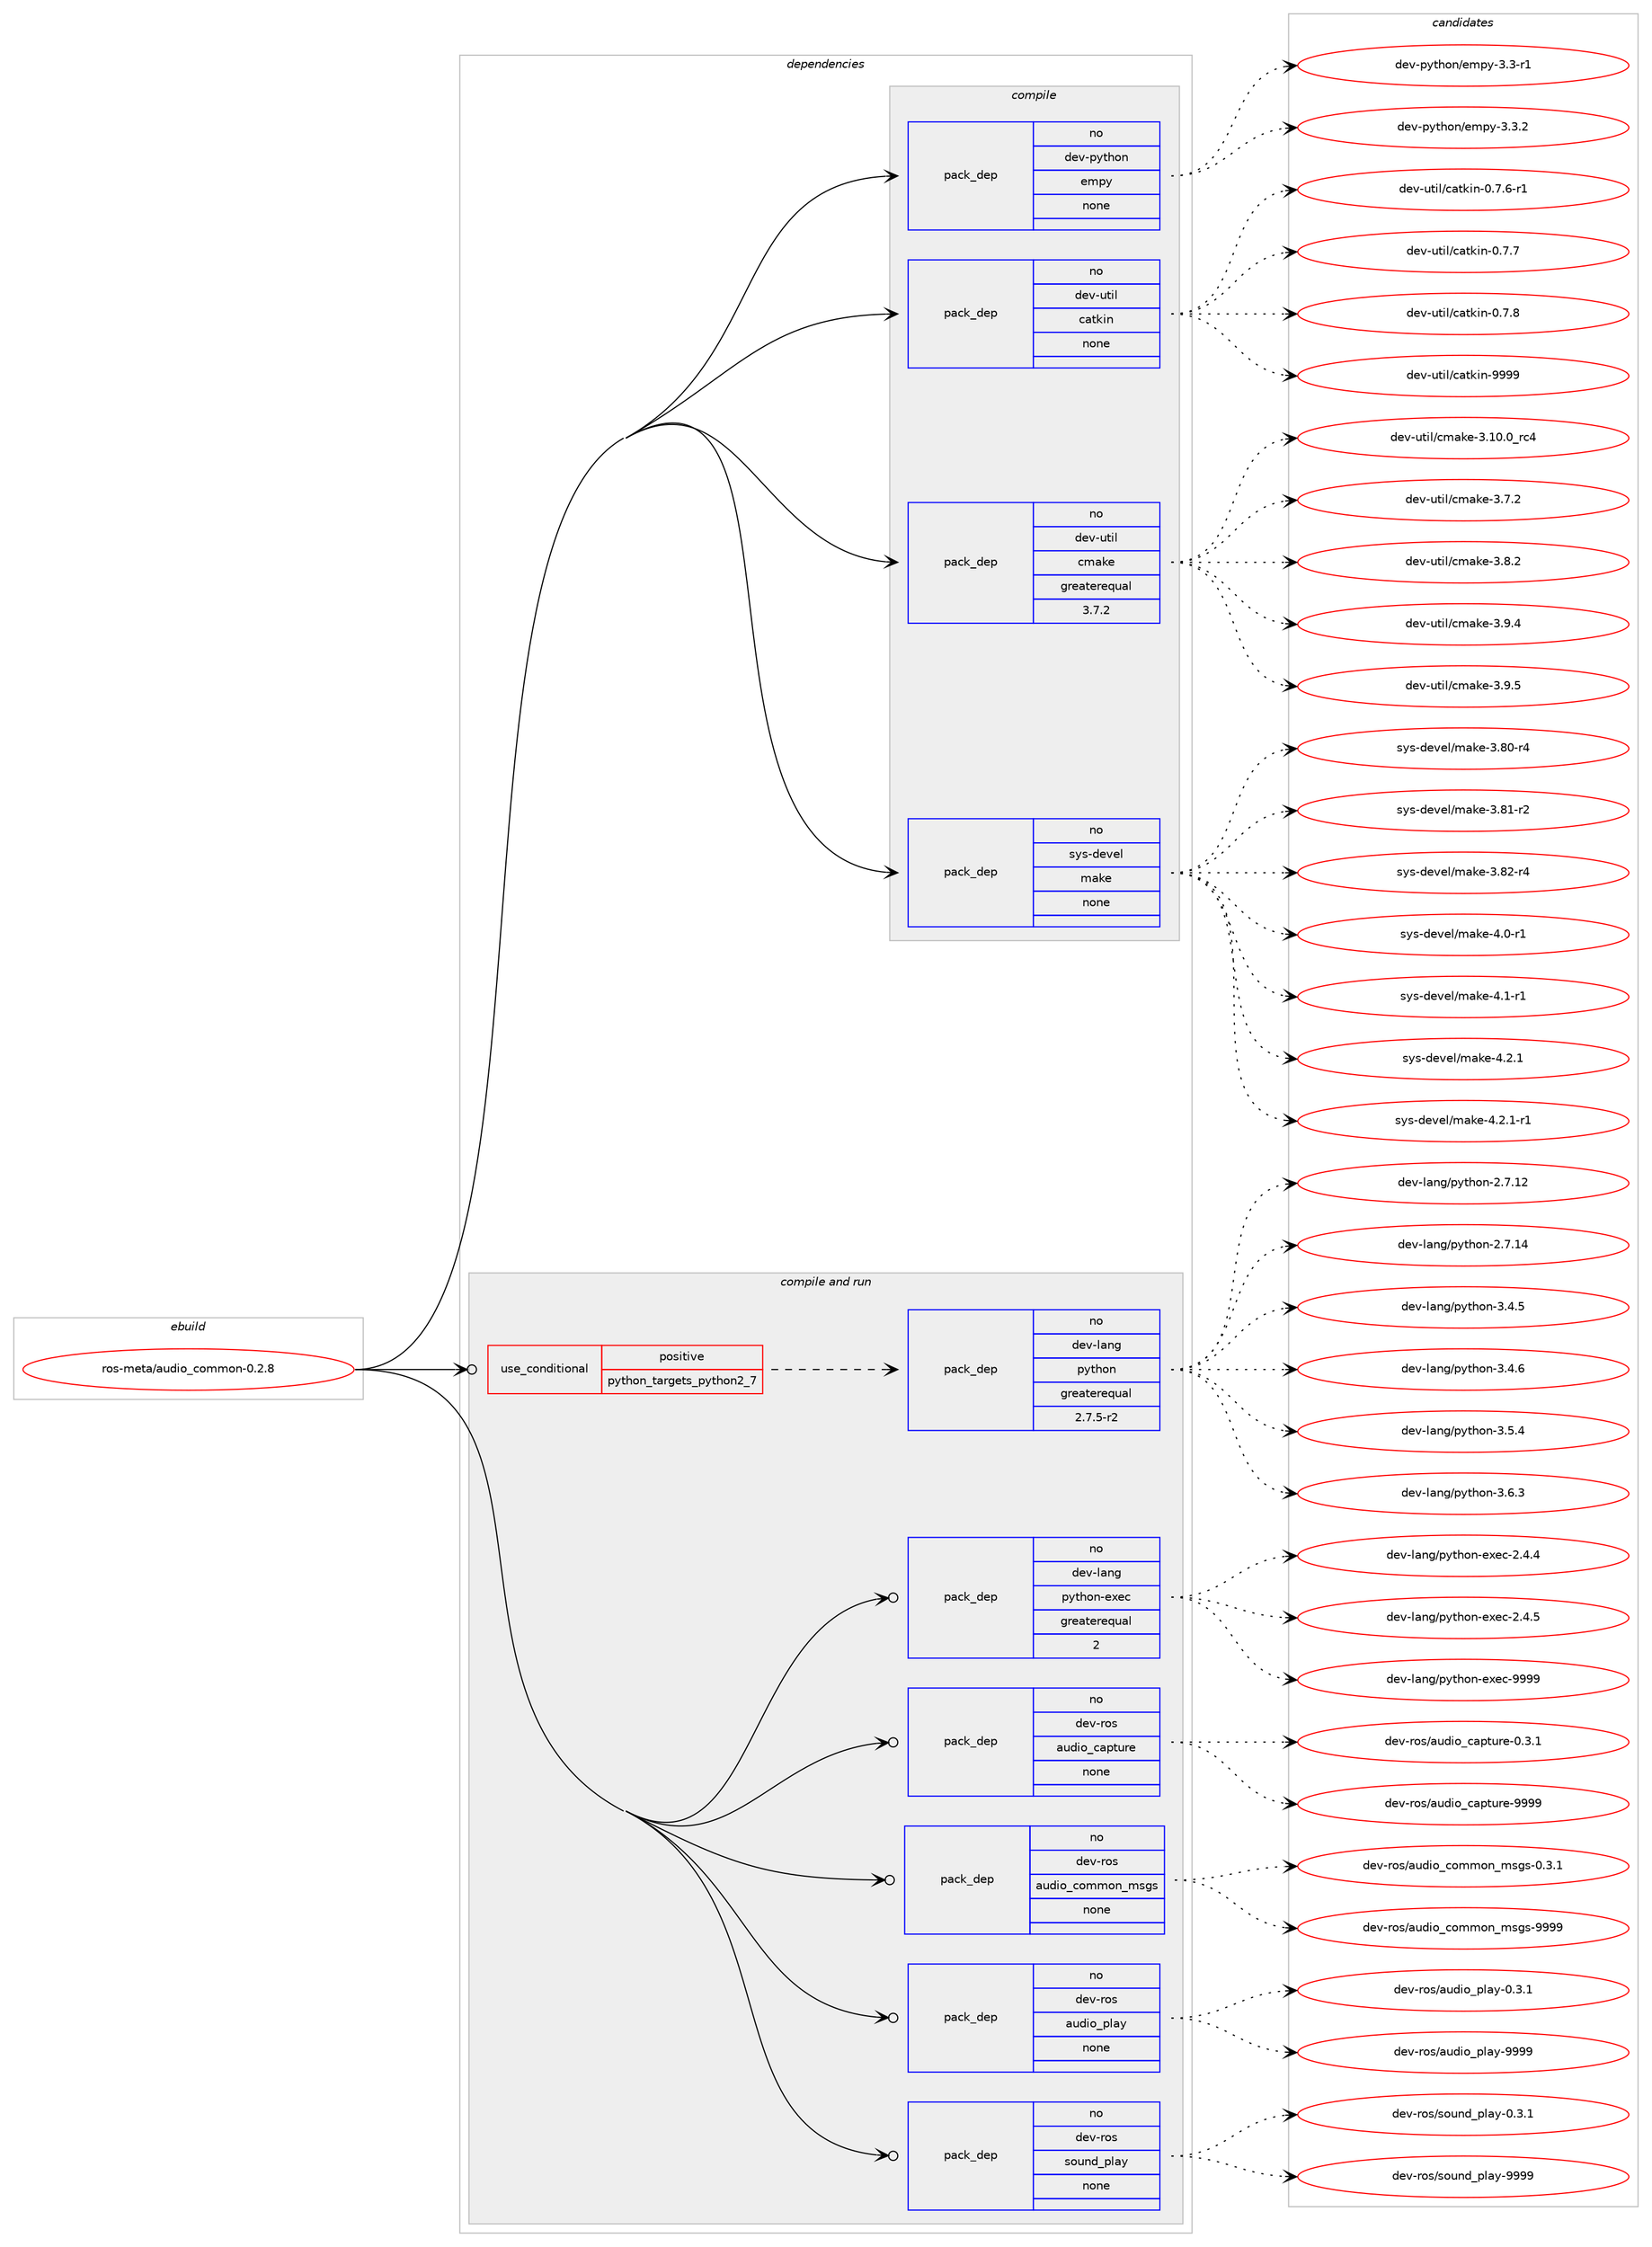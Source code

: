digraph prolog {

# *************
# Graph options
# *************

newrank=true;
concentrate=true;
compound=true;
graph [rankdir=LR,fontname=Helvetica,fontsize=10,ranksep=1.5];#, ranksep=2.5, nodesep=0.2];
edge  [arrowhead=vee];
node  [fontname=Helvetica,fontsize=10];

# **********
# The ebuild
# **********

subgraph cluster_leftcol {
color=gray;
rank=same;
label=<<i>ebuild</i>>;
id [label="ros-meta/audio_common-0.2.8", color=red, width=4, href="../ros-meta/audio_common-0.2.8.svg"];
}

# ****************
# The dependencies
# ****************

subgraph cluster_midcol {
color=gray;
label=<<i>dependencies</i>>;
subgraph cluster_compile {
fillcolor="#eeeeee";
style=filled;
label=<<i>compile</i>>;
subgraph pack324188 {
dependency440746 [label=<<TABLE BORDER="0" CELLBORDER="1" CELLSPACING="0" CELLPADDING="4" WIDTH="220"><TR><TD ROWSPAN="6" CELLPADDING="30">pack_dep</TD></TR><TR><TD WIDTH="110">no</TD></TR><TR><TD>dev-python</TD></TR><TR><TD>empy</TD></TR><TR><TD>none</TD></TR><TR><TD></TD></TR></TABLE>>, shape=none, color=blue];
}
id:e -> dependency440746:w [weight=20,style="solid",arrowhead="vee"];
subgraph pack324189 {
dependency440747 [label=<<TABLE BORDER="0" CELLBORDER="1" CELLSPACING="0" CELLPADDING="4" WIDTH="220"><TR><TD ROWSPAN="6" CELLPADDING="30">pack_dep</TD></TR><TR><TD WIDTH="110">no</TD></TR><TR><TD>dev-util</TD></TR><TR><TD>catkin</TD></TR><TR><TD>none</TD></TR><TR><TD></TD></TR></TABLE>>, shape=none, color=blue];
}
id:e -> dependency440747:w [weight=20,style="solid",arrowhead="vee"];
subgraph pack324190 {
dependency440748 [label=<<TABLE BORDER="0" CELLBORDER="1" CELLSPACING="0" CELLPADDING="4" WIDTH="220"><TR><TD ROWSPAN="6" CELLPADDING="30">pack_dep</TD></TR><TR><TD WIDTH="110">no</TD></TR><TR><TD>dev-util</TD></TR><TR><TD>cmake</TD></TR><TR><TD>greaterequal</TD></TR><TR><TD>3.7.2</TD></TR></TABLE>>, shape=none, color=blue];
}
id:e -> dependency440748:w [weight=20,style="solid",arrowhead="vee"];
subgraph pack324191 {
dependency440749 [label=<<TABLE BORDER="0" CELLBORDER="1" CELLSPACING="0" CELLPADDING="4" WIDTH="220"><TR><TD ROWSPAN="6" CELLPADDING="30">pack_dep</TD></TR><TR><TD WIDTH="110">no</TD></TR><TR><TD>sys-devel</TD></TR><TR><TD>make</TD></TR><TR><TD>none</TD></TR><TR><TD></TD></TR></TABLE>>, shape=none, color=blue];
}
id:e -> dependency440749:w [weight=20,style="solid",arrowhead="vee"];
}
subgraph cluster_compileandrun {
fillcolor="#eeeeee";
style=filled;
label=<<i>compile and run</i>>;
subgraph cond108909 {
dependency440750 [label=<<TABLE BORDER="0" CELLBORDER="1" CELLSPACING="0" CELLPADDING="4"><TR><TD ROWSPAN="3" CELLPADDING="10">use_conditional</TD></TR><TR><TD>positive</TD></TR><TR><TD>python_targets_python2_7</TD></TR></TABLE>>, shape=none, color=red];
subgraph pack324192 {
dependency440751 [label=<<TABLE BORDER="0" CELLBORDER="1" CELLSPACING="0" CELLPADDING="4" WIDTH="220"><TR><TD ROWSPAN="6" CELLPADDING="30">pack_dep</TD></TR><TR><TD WIDTH="110">no</TD></TR><TR><TD>dev-lang</TD></TR><TR><TD>python</TD></TR><TR><TD>greaterequal</TD></TR><TR><TD>2.7.5-r2</TD></TR></TABLE>>, shape=none, color=blue];
}
dependency440750:e -> dependency440751:w [weight=20,style="dashed",arrowhead="vee"];
}
id:e -> dependency440750:w [weight=20,style="solid",arrowhead="odotvee"];
subgraph pack324193 {
dependency440752 [label=<<TABLE BORDER="0" CELLBORDER="1" CELLSPACING="0" CELLPADDING="4" WIDTH="220"><TR><TD ROWSPAN="6" CELLPADDING="30">pack_dep</TD></TR><TR><TD WIDTH="110">no</TD></TR><TR><TD>dev-lang</TD></TR><TR><TD>python-exec</TD></TR><TR><TD>greaterequal</TD></TR><TR><TD>2</TD></TR></TABLE>>, shape=none, color=blue];
}
id:e -> dependency440752:w [weight=20,style="solid",arrowhead="odotvee"];
subgraph pack324194 {
dependency440753 [label=<<TABLE BORDER="0" CELLBORDER="1" CELLSPACING="0" CELLPADDING="4" WIDTH="220"><TR><TD ROWSPAN="6" CELLPADDING="30">pack_dep</TD></TR><TR><TD WIDTH="110">no</TD></TR><TR><TD>dev-ros</TD></TR><TR><TD>audio_capture</TD></TR><TR><TD>none</TD></TR><TR><TD></TD></TR></TABLE>>, shape=none, color=blue];
}
id:e -> dependency440753:w [weight=20,style="solid",arrowhead="odotvee"];
subgraph pack324195 {
dependency440754 [label=<<TABLE BORDER="0" CELLBORDER="1" CELLSPACING="0" CELLPADDING="4" WIDTH="220"><TR><TD ROWSPAN="6" CELLPADDING="30">pack_dep</TD></TR><TR><TD WIDTH="110">no</TD></TR><TR><TD>dev-ros</TD></TR><TR><TD>audio_common_msgs</TD></TR><TR><TD>none</TD></TR><TR><TD></TD></TR></TABLE>>, shape=none, color=blue];
}
id:e -> dependency440754:w [weight=20,style="solid",arrowhead="odotvee"];
subgraph pack324196 {
dependency440755 [label=<<TABLE BORDER="0" CELLBORDER="1" CELLSPACING="0" CELLPADDING="4" WIDTH="220"><TR><TD ROWSPAN="6" CELLPADDING="30">pack_dep</TD></TR><TR><TD WIDTH="110">no</TD></TR><TR><TD>dev-ros</TD></TR><TR><TD>audio_play</TD></TR><TR><TD>none</TD></TR><TR><TD></TD></TR></TABLE>>, shape=none, color=blue];
}
id:e -> dependency440755:w [weight=20,style="solid",arrowhead="odotvee"];
subgraph pack324197 {
dependency440756 [label=<<TABLE BORDER="0" CELLBORDER="1" CELLSPACING="0" CELLPADDING="4" WIDTH="220"><TR><TD ROWSPAN="6" CELLPADDING="30">pack_dep</TD></TR><TR><TD WIDTH="110">no</TD></TR><TR><TD>dev-ros</TD></TR><TR><TD>sound_play</TD></TR><TR><TD>none</TD></TR><TR><TD></TD></TR></TABLE>>, shape=none, color=blue];
}
id:e -> dependency440756:w [weight=20,style="solid",arrowhead="odotvee"];
}
subgraph cluster_run {
fillcolor="#eeeeee";
style=filled;
label=<<i>run</i>>;
}
}

# **************
# The candidates
# **************

subgraph cluster_choices {
rank=same;
color=gray;
label=<<i>candidates</i>>;

subgraph choice324188 {
color=black;
nodesep=1;
choice1001011184511212111610411111047101109112121455146514511449 [label="dev-python/empy-3.3-r1", color=red, width=4,href="../dev-python/empy-3.3-r1.svg"];
choice1001011184511212111610411111047101109112121455146514650 [label="dev-python/empy-3.3.2", color=red, width=4,href="../dev-python/empy-3.3.2.svg"];
dependency440746:e -> choice1001011184511212111610411111047101109112121455146514511449:w [style=dotted,weight="100"];
dependency440746:e -> choice1001011184511212111610411111047101109112121455146514650:w [style=dotted,weight="100"];
}
subgraph choice324189 {
color=black;
nodesep=1;
choice100101118451171161051084799971161071051104548465546544511449 [label="dev-util/catkin-0.7.6-r1", color=red, width=4,href="../dev-util/catkin-0.7.6-r1.svg"];
choice10010111845117116105108479997116107105110454846554655 [label="dev-util/catkin-0.7.7", color=red, width=4,href="../dev-util/catkin-0.7.7.svg"];
choice10010111845117116105108479997116107105110454846554656 [label="dev-util/catkin-0.7.8", color=red, width=4,href="../dev-util/catkin-0.7.8.svg"];
choice100101118451171161051084799971161071051104557575757 [label="dev-util/catkin-9999", color=red, width=4,href="../dev-util/catkin-9999.svg"];
dependency440747:e -> choice100101118451171161051084799971161071051104548465546544511449:w [style=dotted,weight="100"];
dependency440747:e -> choice10010111845117116105108479997116107105110454846554655:w [style=dotted,weight="100"];
dependency440747:e -> choice10010111845117116105108479997116107105110454846554656:w [style=dotted,weight="100"];
dependency440747:e -> choice100101118451171161051084799971161071051104557575757:w [style=dotted,weight="100"];
}
subgraph choice324190 {
color=black;
nodesep=1;
choice1001011184511711610510847991099710710145514649484648951149952 [label="dev-util/cmake-3.10.0_rc4", color=red, width=4,href="../dev-util/cmake-3.10.0_rc4.svg"];
choice10010111845117116105108479910997107101455146554650 [label="dev-util/cmake-3.7.2", color=red, width=4,href="../dev-util/cmake-3.7.2.svg"];
choice10010111845117116105108479910997107101455146564650 [label="dev-util/cmake-3.8.2", color=red, width=4,href="../dev-util/cmake-3.8.2.svg"];
choice10010111845117116105108479910997107101455146574652 [label="dev-util/cmake-3.9.4", color=red, width=4,href="../dev-util/cmake-3.9.4.svg"];
choice10010111845117116105108479910997107101455146574653 [label="dev-util/cmake-3.9.5", color=red, width=4,href="../dev-util/cmake-3.9.5.svg"];
dependency440748:e -> choice1001011184511711610510847991099710710145514649484648951149952:w [style=dotted,weight="100"];
dependency440748:e -> choice10010111845117116105108479910997107101455146554650:w [style=dotted,weight="100"];
dependency440748:e -> choice10010111845117116105108479910997107101455146564650:w [style=dotted,weight="100"];
dependency440748:e -> choice10010111845117116105108479910997107101455146574652:w [style=dotted,weight="100"];
dependency440748:e -> choice10010111845117116105108479910997107101455146574653:w [style=dotted,weight="100"];
}
subgraph choice324191 {
color=black;
nodesep=1;
choice11512111545100101118101108471099710710145514656484511452 [label="sys-devel/make-3.80-r4", color=red, width=4,href="../sys-devel/make-3.80-r4.svg"];
choice11512111545100101118101108471099710710145514656494511450 [label="sys-devel/make-3.81-r2", color=red, width=4,href="../sys-devel/make-3.81-r2.svg"];
choice11512111545100101118101108471099710710145514656504511452 [label="sys-devel/make-3.82-r4", color=red, width=4,href="../sys-devel/make-3.82-r4.svg"];
choice115121115451001011181011084710997107101455246484511449 [label="sys-devel/make-4.0-r1", color=red, width=4,href="../sys-devel/make-4.0-r1.svg"];
choice115121115451001011181011084710997107101455246494511449 [label="sys-devel/make-4.1-r1", color=red, width=4,href="../sys-devel/make-4.1-r1.svg"];
choice115121115451001011181011084710997107101455246504649 [label="sys-devel/make-4.2.1", color=red, width=4,href="../sys-devel/make-4.2.1.svg"];
choice1151211154510010111810110847109971071014552465046494511449 [label="sys-devel/make-4.2.1-r1", color=red, width=4,href="../sys-devel/make-4.2.1-r1.svg"];
dependency440749:e -> choice11512111545100101118101108471099710710145514656484511452:w [style=dotted,weight="100"];
dependency440749:e -> choice11512111545100101118101108471099710710145514656494511450:w [style=dotted,weight="100"];
dependency440749:e -> choice11512111545100101118101108471099710710145514656504511452:w [style=dotted,weight="100"];
dependency440749:e -> choice115121115451001011181011084710997107101455246484511449:w [style=dotted,weight="100"];
dependency440749:e -> choice115121115451001011181011084710997107101455246494511449:w [style=dotted,weight="100"];
dependency440749:e -> choice115121115451001011181011084710997107101455246504649:w [style=dotted,weight="100"];
dependency440749:e -> choice1151211154510010111810110847109971071014552465046494511449:w [style=dotted,weight="100"];
}
subgraph choice324192 {
color=black;
nodesep=1;
choice10010111845108971101034711212111610411111045504655464950 [label="dev-lang/python-2.7.12", color=red, width=4,href="../dev-lang/python-2.7.12.svg"];
choice10010111845108971101034711212111610411111045504655464952 [label="dev-lang/python-2.7.14", color=red, width=4,href="../dev-lang/python-2.7.14.svg"];
choice100101118451089711010347112121116104111110455146524653 [label="dev-lang/python-3.4.5", color=red, width=4,href="../dev-lang/python-3.4.5.svg"];
choice100101118451089711010347112121116104111110455146524654 [label="dev-lang/python-3.4.6", color=red, width=4,href="../dev-lang/python-3.4.6.svg"];
choice100101118451089711010347112121116104111110455146534652 [label="dev-lang/python-3.5.4", color=red, width=4,href="../dev-lang/python-3.5.4.svg"];
choice100101118451089711010347112121116104111110455146544651 [label="dev-lang/python-3.6.3", color=red, width=4,href="../dev-lang/python-3.6.3.svg"];
dependency440751:e -> choice10010111845108971101034711212111610411111045504655464950:w [style=dotted,weight="100"];
dependency440751:e -> choice10010111845108971101034711212111610411111045504655464952:w [style=dotted,weight="100"];
dependency440751:e -> choice100101118451089711010347112121116104111110455146524653:w [style=dotted,weight="100"];
dependency440751:e -> choice100101118451089711010347112121116104111110455146524654:w [style=dotted,weight="100"];
dependency440751:e -> choice100101118451089711010347112121116104111110455146534652:w [style=dotted,weight="100"];
dependency440751:e -> choice100101118451089711010347112121116104111110455146544651:w [style=dotted,weight="100"];
}
subgraph choice324193 {
color=black;
nodesep=1;
choice1001011184510897110103471121211161041111104510112010199455046524652 [label="dev-lang/python-exec-2.4.4", color=red, width=4,href="../dev-lang/python-exec-2.4.4.svg"];
choice1001011184510897110103471121211161041111104510112010199455046524653 [label="dev-lang/python-exec-2.4.5", color=red, width=4,href="../dev-lang/python-exec-2.4.5.svg"];
choice10010111845108971101034711212111610411111045101120101994557575757 [label="dev-lang/python-exec-9999", color=red, width=4,href="../dev-lang/python-exec-9999.svg"];
dependency440752:e -> choice1001011184510897110103471121211161041111104510112010199455046524652:w [style=dotted,weight="100"];
dependency440752:e -> choice1001011184510897110103471121211161041111104510112010199455046524653:w [style=dotted,weight="100"];
dependency440752:e -> choice10010111845108971101034711212111610411111045101120101994557575757:w [style=dotted,weight="100"];
}
subgraph choice324194 {
color=black;
nodesep=1;
choice100101118451141111154797117100105111959997112116117114101454846514649 [label="dev-ros/audio_capture-0.3.1", color=red, width=4,href="../dev-ros/audio_capture-0.3.1.svg"];
choice1001011184511411111547971171001051119599971121161171141014557575757 [label="dev-ros/audio_capture-9999", color=red, width=4,href="../dev-ros/audio_capture-9999.svg"];
dependency440753:e -> choice100101118451141111154797117100105111959997112116117114101454846514649:w [style=dotted,weight="100"];
dependency440753:e -> choice1001011184511411111547971171001051119599971121161171141014557575757:w [style=dotted,weight="100"];
}
subgraph choice324195 {
color=black;
nodesep=1;
choice100101118451141111154797117100105111959911110910911111095109115103115454846514649 [label="dev-ros/audio_common_msgs-0.3.1", color=red, width=4,href="../dev-ros/audio_common_msgs-0.3.1.svg"];
choice1001011184511411111547971171001051119599111109109111110951091151031154557575757 [label="dev-ros/audio_common_msgs-9999", color=red, width=4,href="../dev-ros/audio_common_msgs-9999.svg"];
dependency440754:e -> choice100101118451141111154797117100105111959911110910911111095109115103115454846514649:w [style=dotted,weight="100"];
dependency440754:e -> choice1001011184511411111547971171001051119599111109109111110951091151031154557575757:w [style=dotted,weight="100"];
}
subgraph choice324196 {
color=black;
nodesep=1;
choice1001011184511411111547971171001051119511210897121454846514649 [label="dev-ros/audio_play-0.3.1", color=red, width=4,href="../dev-ros/audio_play-0.3.1.svg"];
choice10010111845114111115479711710010511195112108971214557575757 [label="dev-ros/audio_play-9999", color=red, width=4,href="../dev-ros/audio_play-9999.svg"];
dependency440755:e -> choice1001011184511411111547971171001051119511210897121454846514649:w [style=dotted,weight="100"];
dependency440755:e -> choice10010111845114111115479711710010511195112108971214557575757:w [style=dotted,weight="100"];
}
subgraph choice324197 {
color=black;
nodesep=1;
choice10010111845114111115471151111171101009511210897121454846514649 [label="dev-ros/sound_play-0.3.1", color=red, width=4,href="../dev-ros/sound_play-0.3.1.svg"];
choice100101118451141111154711511111711010095112108971214557575757 [label="dev-ros/sound_play-9999", color=red, width=4,href="../dev-ros/sound_play-9999.svg"];
dependency440756:e -> choice10010111845114111115471151111171101009511210897121454846514649:w [style=dotted,weight="100"];
dependency440756:e -> choice100101118451141111154711511111711010095112108971214557575757:w [style=dotted,weight="100"];
}
}

}
